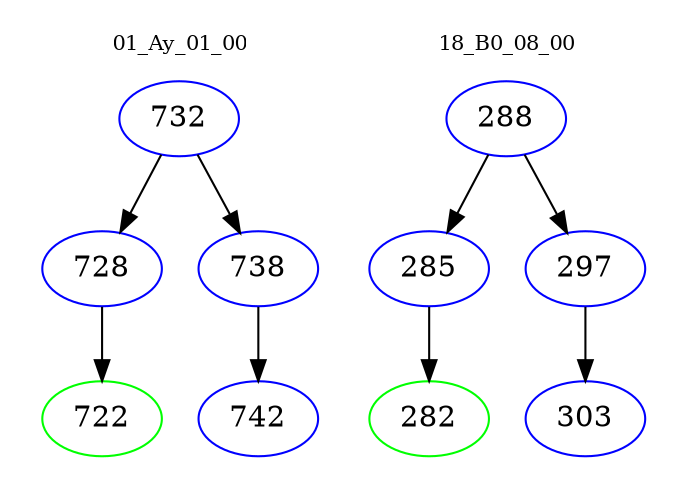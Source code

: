 digraph{
subgraph cluster_0 {
color = white
label = "01_Ay_01_00";
fontsize=10;
T0_732 [label="732", color="blue"]
T0_732 -> T0_728 [color="black"]
T0_728 [label="728", color="blue"]
T0_728 -> T0_722 [color="black"]
T0_722 [label="722", color="green"]
T0_732 -> T0_738 [color="black"]
T0_738 [label="738", color="blue"]
T0_738 -> T0_742 [color="black"]
T0_742 [label="742", color="blue"]
}
subgraph cluster_1 {
color = white
label = "18_B0_08_00";
fontsize=10;
T1_288 [label="288", color="blue"]
T1_288 -> T1_285 [color="black"]
T1_285 [label="285", color="blue"]
T1_285 -> T1_282 [color="black"]
T1_282 [label="282", color="green"]
T1_288 -> T1_297 [color="black"]
T1_297 [label="297", color="blue"]
T1_297 -> T1_303 [color="black"]
T1_303 [label="303", color="blue"]
}
}
